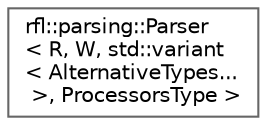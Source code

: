 digraph "类继承关系图"
{
 // LATEX_PDF_SIZE
  bgcolor="transparent";
  edge [fontname=Helvetica,fontsize=10,labelfontname=Helvetica,labelfontsize=10];
  node [fontname=Helvetica,fontsize=10,shape=box,height=0.2,width=0.4];
  rankdir="LR";
  Node0 [id="Node000000",label="rfl::parsing::Parser\l\< R, W, std::variant\l\< AlternativeTypes...\l \>, ProcessorsType \>",height=0.2,width=0.4,color="grey40", fillcolor="white", style="filled",URL="$classrfl_1_1parsing_1_1_parser_3_01_r_00_01_w_00_01std_1_1variant_3_01_alternative_types_8_8_8_01_4_00_01_processors_type_01_4.html",tooltip=" "];
}
